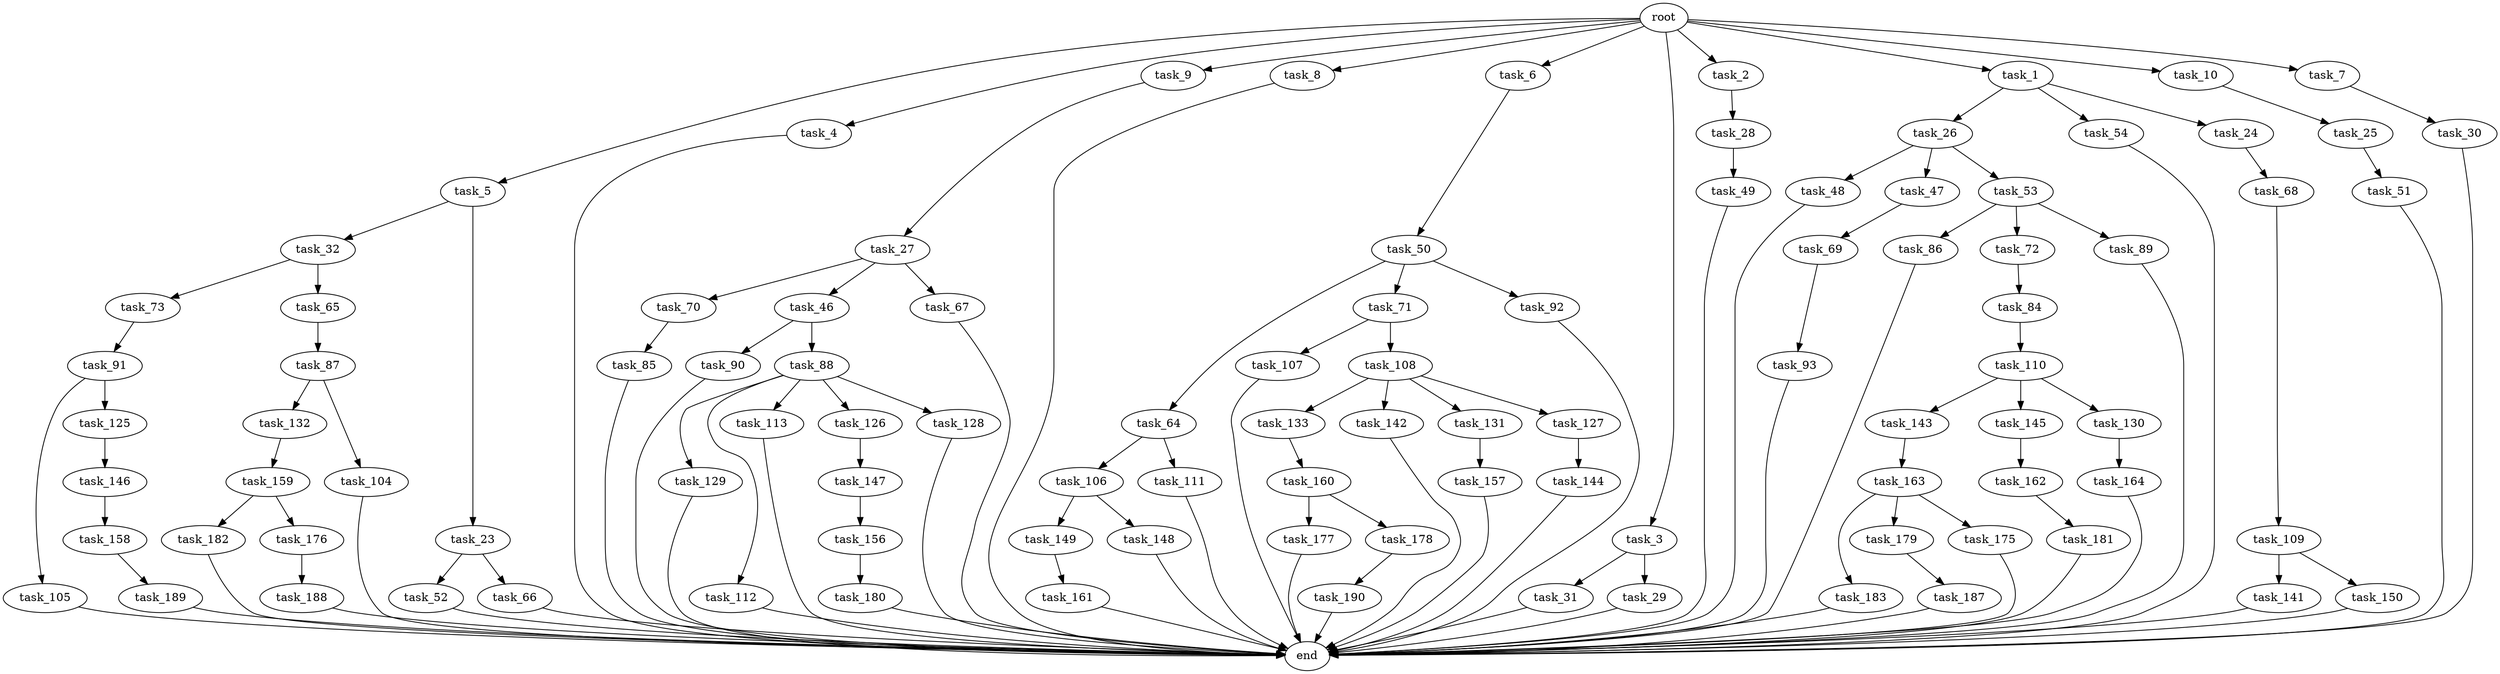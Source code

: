 digraph G {
  task_129 [size="773094113.280000"];
  task_27 [size="2147483648.000000"];
  task_149 [size="3092376453.120000"];
  task_68 [size="8589934592.000000"];
  task_50 [size="2147483648.000000"];
  task_91 [size="4209067950.080000"];
  end [size="0.000000"];
  task_133 [size="6957847019.520000"];
  task_187 [size="3092376453.120000"];
  task_5 [size="10.240000"];
  task_4 [size="10.240000"];
  task_84 [size="343597383.680000"];
  task_112 [size="773094113.280000"];
  task_147 [size="3092376453.120000"];
  task_90 [size="1374389534.720000"];
  task_31 [size="1374389534.720000"];
  task_143 [size="3092376453.120000"];
  task_26 [size="2147483648.000000"];
  task_64 [size="6957847019.520000"];
  task_141 [size="3092376453.120000"];
  task_190 [size="773094113.280000"];
  task_51 [size="3092376453.120000"];
  task_28 [size="1374389534.720000"];
  task_88 [size="1374389534.720000"];
  task_9 [size="10.240000"];
  task_54 [size="2147483648.000000"];
  task_132 [size="1374389534.720000"];
  task_150 [size="3092376453.120000"];
  task_142 [size="6957847019.520000"];
  task_183 [size="773094113.280000"];
  task_8 [size="10.240000"];
  task_69 [size="2147483648.000000"];
  task_86 [size="773094113.280000"];
  task_160 [size="2147483648.000000"];
  task_179 [size="773094113.280000"];
  task_181 [size="3092376453.120000"];
  task_182 [size="2147483648.000000"];
  task_105 [size="6957847019.520000"];
  task_188 [size="5497558138.880000"];
  task_52 [size="773094113.280000"];
  task_158 [size="4209067950.080000"];
  task_24 [size="2147483648.000000"];
  task_85 [size="4209067950.080000"];
  task_131 [size="6957847019.520000"];
  task_157 [size="5497558138.880000"];
  task_104 [size="1374389534.720000"];
  task_177 [size="5497558138.880000"];
  task_106 [size="3092376453.120000"];
  task_6 [size="10.240000"];
  task_3 [size="10.240000"];
  task_111 [size="3092376453.120000"];
  task_125 [size="6957847019.520000"];
  task_71 [size="6957847019.520000"];
  task_144 [size="1374389534.720000"];
  task_70 [size="3092376453.120000"];
  task_148 [size="3092376453.120000"];
  task_164 [size="343597383.680000"];
  task_113 [size="773094113.280000"];
  task_176 [size="2147483648.000000"];
  task_73 [size="3092376453.120000"];
  task_163 [size="2147483648.000000"];
  task_161 [size="1374389534.720000"];
  task_107 [size="4209067950.080000"];
  task_30 [size="4209067950.080000"];
  task_48 [size="5497558138.880000"];
  task_46 [size="3092376453.120000"];
  task_32 [size="773094113.280000"];
  task_145 [size="3092376453.120000"];
  task_162 [size="2147483648.000000"];
  task_2 [size="10.240000"];
  task_1 [size="10.240000"];
  task_25 [size="2147483648.000000"];
  task_156 [size="343597383.680000"];
  task_146 [size="1374389534.720000"];
  task_130 [size="3092376453.120000"];
  task_29 [size="1374389534.720000"];
  task_23 [size="773094113.280000"];
  task_87 [size="5497558138.880000"];
  task_109 [size="6957847019.520000"];
  task_72 [size="773094113.280000"];
  task_178 [size="5497558138.880000"];
  task_126 [size="773094113.280000"];
  task_92 [size="6957847019.520000"];
  task_49 [size="8589934592.000000"];
  task_10 [size="10.240000"];
  task_65 [size="3092376453.120000"];
  task_67 [size="3092376453.120000"];
  task_7 [size="10.240000"];
  task_127 [size="6957847019.520000"];
  task_189 [size="5497558138.880000"];
  task_128 [size="773094113.280000"];
  task_110 [size="5497558138.880000"];
  root [size="0.000000"];
  task_47 [size="5497558138.880000"];
  task_93 [size="773094113.280000"];
  task_89 [size="773094113.280000"];
  task_180 [size="5497558138.880000"];
  task_108 [size="4209067950.080000"];
  task_66 [size="773094113.280000"];
  task_159 [size="4209067950.080000"];
  task_175 [size="773094113.280000"];
  task_53 [size="5497558138.880000"];

  task_129 -> end [size="1.000000"];
  task_27 -> task_46 [size="301989888.000000"];
  task_27 -> task_67 [size="301989888.000000"];
  task_27 -> task_70 [size="301989888.000000"];
  task_149 -> task_161 [size="134217728.000000"];
  task_68 -> task_109 [size="679477248.000000"];
  task_50 -> task_64 [size="679477248.000000"];
  task_50 -> task_71 [size="679477248.000000"];
  task_50 -> task_92 [size="679477248.000000"];
  task_91 -> task_125 [size="679477248.000000"];
  task_91 -> task_105 [size="679477248.000000"];
  task_133 -> task_160 [size="209715200.000000"];
  task_187 -> end [size="1.000000"];
  task_5 -> task_32 [size="75497472.000000"];
  task_5 -> task_23 [size="75497472.000000"];
  task_4 -> end [size="1.000000"];
  task_84 -> task_110 [size="536870912.000000"];
  task_112 -> end [size="1.000000"];
  task_147 -> task_156 [size="33554432.000000"];
  task_90 -> end [size="1.000000"];
  task_31 -> end [size="1.000000"];
  task_143 -> task_163 [size="209715200.000000"];
  task_26 -> task_47 [size="536870912.000000"];
  task_26 -> task_48 [size="536870912.000000"];
  task_26 -> task_53 [size="536870912.000000"];
  task_64 -> task_111 [size="301989888.000000"];
  task_64 -> task_106 [size="301989888.000000"];
  task_141 -> end [size="1.000000"];
  task_190 -> end [size="1.000000"];
  task_51 -> end [size="1.000000"];
  task_28 -> task_49 [size="838860800.000000"];
  task_88 -> task_129 [size="75497472.000000"];
  task_88 -> task_112 [size="75497472.000000"];
  task_88 -> task_113 [size="75497472.000000"];
  task_88 -> task_126 [size="75497472.000000"];
  task_88 -> task_128 [size="75497472.000000"];
  task_9 -> task_27 [size="209715200.000000"];
  task_54 -> end [size="1.000000"];
  task_132 -> task_159 [size="411041792.000000"];
  task_150 -> end [size="1.000000"];
  task_142 -> end [size="1.000000"];
  task_183 -> end [size="1.000000"];
  task_8 -> end [size="1.000000"];
  task_69 -> task_93 [size="75497472.000000"];
  task_86 -> end [size="1.000000"];
  task_160 -> task_177 [size="536870912.000000"];
  task_160 -> task_178 [size="536870912.000000"];
  task_179 -> task_187 [size="301989888.000000"];
  task_181 -> end [size="1.000000"];
  task_182 -> end [size="1.000000"];
  task_105 -> end [size="1.000000"];
  task_188 -> end [size="1.000000"];
  task_52 -> end [size="1.000000"];
  task_158 -> task_189 [size="536870912.000000"];
  task_24 -> task_68 [size="838860800.000000"];
  task_85 -> end [size="1.000000"];
  task_131 -> task_157 [size="536870912.000000"];
  task_157 -> end [size="1.000000"];
  task_104 -> end [size="1.000000"];
  task_177 -> end [size="1.000000"];
  task_106 -> task_149 [size="301989888.000000"];
  task_106 -> task_148 [size="301989888.000000"];
  task_6 -> task_50 [size="209715200.000000"];
  task_3 -> task_31 [size="134217728.000000"];
  task_3 -> task_29 [size="134217728.000000"];
  task_111 -> end [size="1.000000"];
  task_125 -> task_146 [size="134217728.000000"];
  task_71 -> task_108 [size="411041792.000000"];
  task_71 -> task_107 [size="411041792.000000"];
  task_144 -> end [size="1.000000"];
  task_70 -> task_85 [size="411041792.000000"];
  task_148 -> end [size="1.000000"];
  task_164 -> end [size="1.000000"];
  task_113 -> end [size="1.000000"];
  task_176 -> task_188 [size="536870912.000000"];
  task_73 -> task_91 [size="411041792.000000"];
  task_163 -> task_179 [size="75497472.000000"];
  task_163 -> task_183 [size="75497472.000000"];
  task_163 -> task_175 [size="75497472.000000"];
  task_161 -> end [size="1.000000"];
  task_107 -> end [size="1.000000"];
  task_30 -> end [size="1.000000"];
  task_48 -> end [size="1.000000"];
  task_46 -> task_88 [size="134217728.000000"];
  task_46 -> task_90 [size="134217728.000000"];
  task_32 -> task_65 [size="301989888.000000"];
  task_32 -> task_73 [size="301989888.000000"];
  task_145 -> task_162 [size="209715200.000000"];
  task_162 -> task_181 [size="301989888.000000"];
  task_2 -> task_28 [size="134217728.000000"];
  task_1 -> task_54 [size="209715200.000000"];
  task_1 -> task_24 [size="209715200.000000"];
  task_1 -> task_26 [size="209715200.000000"];
  task_25 -> task_51 [size="301989888.000000"];
  task_156 -> task_180 [size="536870912.000000"];
  task_146 -> task_158 [size="411041792.000000"];
  task_130 -> task_164 [size="33554432.000000"];
  task_29 -> end [size="1.000000"];
  task_23 -> task_52 [size="75497472.000000"];
  task_23 -> task_66 [size="75497472.000000"];
  task_87 -> task_104 [size="134217728.000000"];
  task_87 -> task_132 [size="134217728.000000"];
  task_109 -> task_150 [size="301989888.000000"];
  task_109 -> task_141 [size="301989888.000000"];
  task_72 -> task_84 [size="33554432.000000"];
  task_178 -> task_190 [size="75497472.000000"];
  task_126 -> task_147 [size="301989888.000000"];
  task_92 -> end [size="1.000000"];
  task_49 -> end [size="1.000000"];
  task_10 -> task_25 [size="209715200.000000"];
  task_65 -> task_87 [size="536870912.000000"];
  task_67 -> end [size="1.000000"];
  task_7 -> task_30 [size="411041792.000000"];
  task_127 -> task_144 [size="134217728.000000"];
  task_189 -> end [size="1.000000"];
  task_128 -> end [size="1.000000"];
  task_110 -> task_130 [size="301989888.000000"];
  task_110 -> task_143 [size="301989888.000000"];
  task_110 -> task_145 [size="301989888.000000"];
  root -> task_8 [size="1.000000"];
  root -> task_10 [size="1.000000"];
  root -> task_2 [size="1.000000"];
  root -> task_5 [size="1.000000"];
  root -> task_4 [size="1.000000"];
  root -> task_9 [size="1.000000"];
  root -> task_1 [size="1.000000"];
  root -> task_7 [size="1.000000"];
  root -> task_6 [size="1.000000"];
  root -> task_3 [size="1.000000"];
  task_47 -> task_69 [size="209715200.000000"];
  task_93 -> end [size="1.000000"];
  task_89 -> end [size="1.000000"];
  task_180 -> end [size="1.000000"];
  task_108 -> task_127 [size="679477248.000000"];
  task_108 -> task_133 [size="679477248.000000"];
  task_108 -> task_131 [size="679477248.000000"];
  task_108 -> task_142 [size="679477248.000000"];
  task_66 -> end [size="1.000000"];
  task_159 -> task_182 [size="209715200.000000"];
  task_159 -> task_176 [size="209715200.000000"];
  task_175 -> end [size="1.000000"];
  task_53 -> task_72 [size="75497472.000000"];
  task_53 -> task_86 [size="75497472.000000"];
  task_53 -> task_89 [size="75497472.000000"];
}
